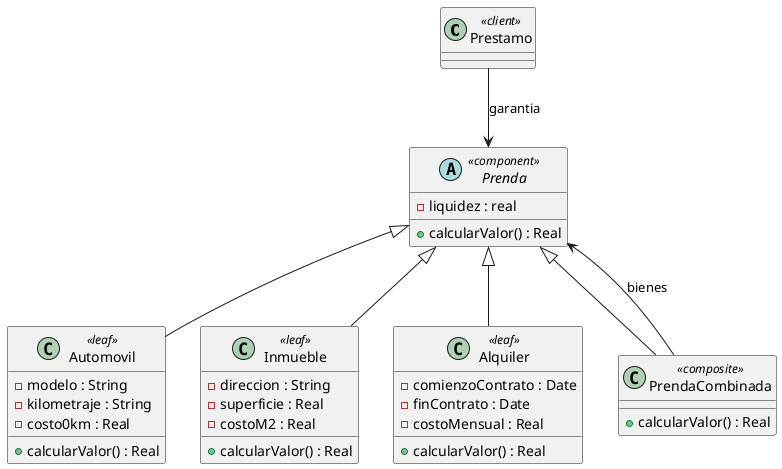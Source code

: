 @startuml Ejercicio14 

Prestamo --> Prenda : garantia
Prenda <|-- Automovil 
Prenda <|-- Inmueble 
Prenda <|-- Alquiler
Prenda <|-- PrendaCombinada
Prenda <-- PrendaCombinada : bienes 

class Prestamo <<client>>{

}

abstract class Prenda <<component>>{
    -liquidez : real 
    +calcularValor() : Real 

}

'Como el Kilometraje no se usa para calcular el valor lo puse como String'
class Automovil <<leaf>>{
    -modelo : String 
    -kilometraje : String 
    -costo0km : Real 
    +calcularValor() : Real 
}

'Diria que la superficie siempre es un valor entero pero bueno'
class Inmueble <<leaf>>{
    -direccion : String 
    -superficie : Real
    -costoM2 : Real 
    +calcularValor() : Real 
}

class Alquiler <<leaf>>{
    -comienzoContrato : Date 
    -finContrato : Date 
    -costoMensual : Real 
    +calcularValor() : Real 
}

class PrendaCombinada <<composite>>{
    +calcularValor() : Real 
}

@enduml